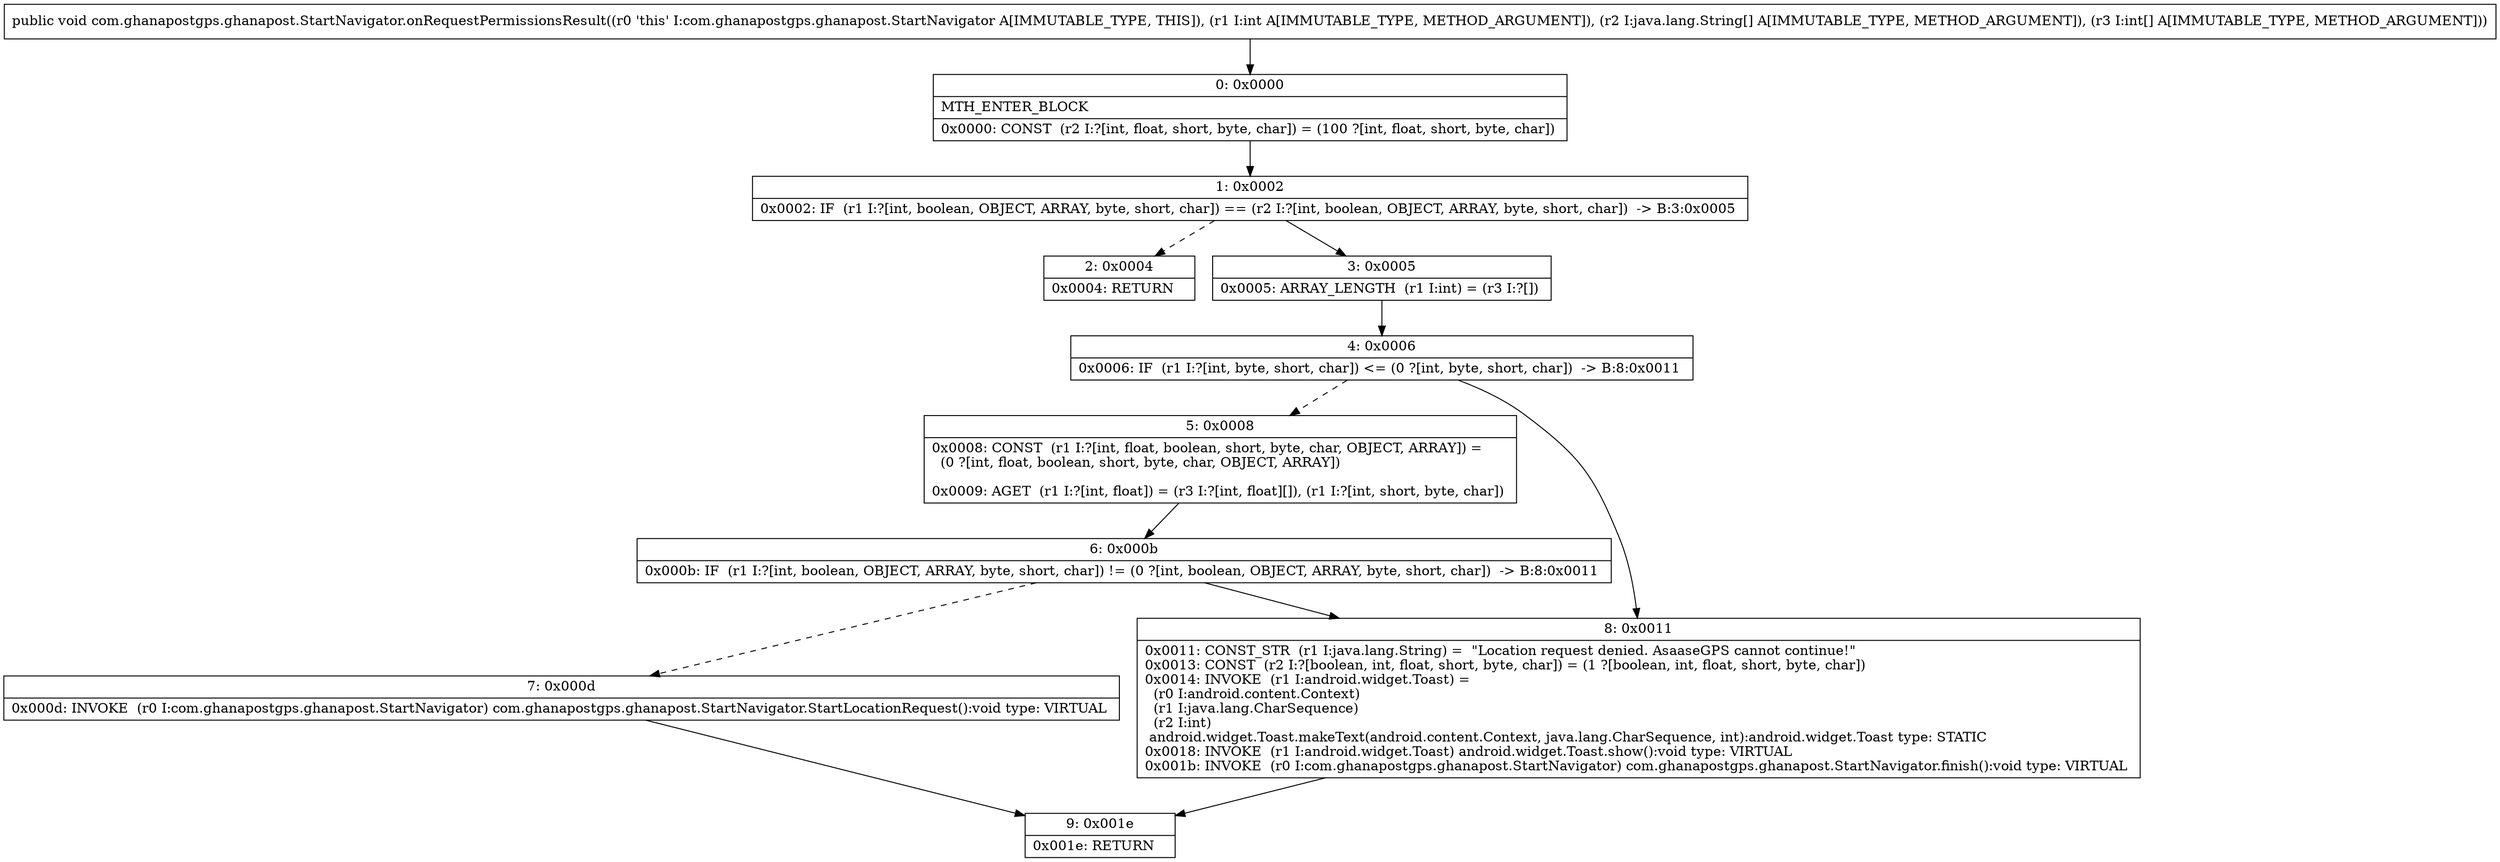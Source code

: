 digraph "CFG forcom.ghanapostgps.ghanapost.StartNavigator.onRequestPermissionsResult(I[Ljava\/lang\/String;[I)V" {
Node_0 [shape=record,label="{0\:\ 0x0000|MTH_ENTER_BLOCK\l|0x0000: CONST  (r2 I:?[int, float, short, byte, char]) = (100 ?[int, float, short, byte, char]) \l}"];
Node_1 [shape=record,label="{1\:\ 0x0002|0x0002: IF  (r1 I:?[int, boolean, OBJECT, ARRAY, byte, short, char]) == (r2 I:?[int, boolean, OBJECT, ARRAY, byte, short, char])  \-\> B:3:0x0005 \l}"];
Node_2 [shape=record,label="{2\:\ 0x0004|0x0004: RETURN   \l}"];
Node_3 [shape=record,label="{3\:\ 0x0005|0x0005: ARRAY_LENGTH  (r1 I:int) = (r3 I:?[]) \l}"];
Node_4 [shape=record,label="{4\:\ 0x0006|0x0006: IF  (r1 I:?[int, byte, short, char]) \<= (0 ?[int, byte, short, char])  \-\> B:8:0x0011 \l}"];
Node_5 [shape=record,label="{5\:\ 0x0008|0x0008: CONST  (r1 I:?[int, float, boolean, short, byte, char, OBJECT, ARRAY]) = \l  (0 ?[int, float, boolean, short, byte, char, OBJECT, ARRAY])\l \l0x0009: AGET  (r1 I:?[int, float]) = (r3 I:?[int, float][]), (r1 I:?[int, short, byte, char]) \l}"];
Node_6 [shape=record,label="{6\:\ 0x000b|0x000b: IF  (r1 I:?[int, boolean, OBJECT, ARRAY, byte, short, char]) != (0 ?[int, boolean, OBJECT, ARRAY, byte, short, char])  \-\> B:8:0x0011 \l}"];
Node_7 [shape=record,label="{7\:\ 0x000d|0x000d: INVOKE  (r0 I:com.ghanapostgps.ghanapost.StartNavigator) com.ghanapostgps.ghanapost.StartNavigator.StartLocationRequest():void type: VIRTUAL \l}"];
Node_8 [shape=record,label="{8\:\ 0x0011|0x0011: CONST_STR  (r1 I:java.lang.String) =  \"Location request denied. AsaaseGPS cannot continue!\" \l0x0013: CONST  (r2 I:?[boolean, int, float, short, byte, char]) = (1 ?[boolean, int, float, short, byte, char]) \l0x0014: INVOKE  (r1 I:android.widget.Toast) = \l  (r0 I:android.content.Context)\l  (r1 I:java.lang.CharSequence)\l  (r2 I:int)\l android.widget.Toast.makeText(android.content.Context, java.lang.CharSequence, int):android.widget.Toast type: STATIC \l0x0018: INVOKE  (r1 I:android.widget.Toast) android.widget.Toast.show():void type: VIRTUAL \l0x001b: INVOKE  (r0 I:com.ghanapostgps.ghanapost.StartNavigator) com.ghanapostgps.ghanapost.StartNavigator.finish():void type: VIRTUAL \l}"];
Node_9 [shape=record,label="{9\:\ 0x001e|0x001e: RETURN   \l}"];
MethodNode[shape=record,label="{public void com.ghanapostgps.ghanapost.StartNavigator.onRequestPermissionsResult((r0 'this' I:com.ghanapostgps.ghanapost.StartNavigator A[IMMUTABLE_TYPE, THIS]), (r1 I:int A[IMMUTABLE_TYPE, METHOD_ARGUMENT]), (r2 I:java.lang.String[] A[IMMUTABLE_TYPE, METHOD_ARGUMENT]), (r3 I:int[] A[IMMUTABLE_TYPE, METHOD_ARGUMENT])) }"];
MethodNode -> Node_0;
Node_0 -> Node_1;
Node_1 -> Node_2[style=dashed];
Node_1 -> Node_3;
Node_3 -> Node_4;
Node_4 -> Node_5[style=dashed];
Node_4 -> Node_8;
Node_5 -> Node_6;
Node_6 -> Node_7[style=dashed];
Node_6 -> Node_8;
Node_7 -> Node_9;
Node_8 -> Node_9;
}


